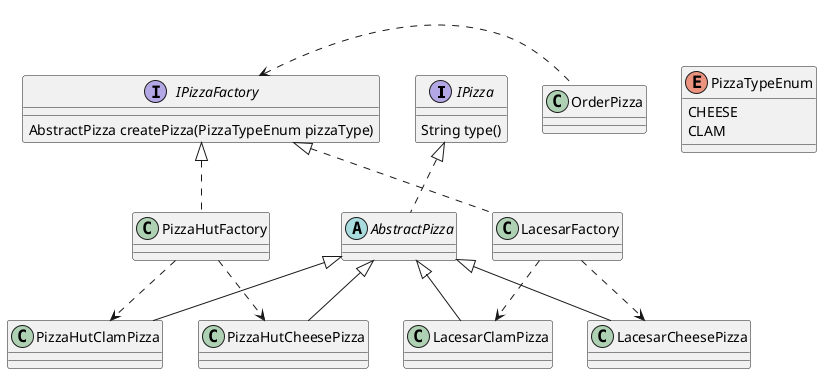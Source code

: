 @startuml

interface IPizza {
String type()
}
abstract class AbstractPizza
interface IPizzaFactory {
    AbstractPizza createPizza(PizzaTypeEnum pizzaType)
}
enum PizzaTypeEnum {
CHEESE
CLAM
}
class PizzaHutCheesePizza
class PizzaHutClamPizza
class LacesarCheesePizza
class LacesarClamPizza
class PizzaHutFactory
class LacesarFactory
class OrderPizza


IPizza <|.. AbstractPizza
IPizzaFactory <. OrderPizza
AbstractPizza <|-- PizzaHutCheesePizza
AbstractPizza <|-- PizzaHutClamPizza
AbstractPizza <|-- LacesarCheesePizza
AbstractPizza <|-- LacesarClamPizza

IPizzaFactory <|.. PizzaHutFactory
IPizzaFactory <|.. LacesarFactory
PizzaHutFactory ..> PizzaHutCheesePizza
PizzaHutFactory ..> PizzaHutClamPizza
LacesarFactory ..> LacesarCheesePizza
LacesarFactory ..> LacesarClamPizza







@enduml

